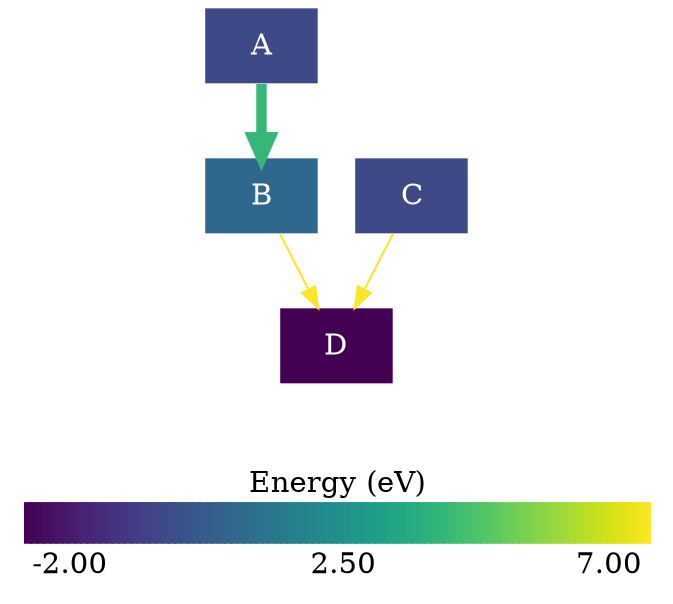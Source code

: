 strict digraph {

    graph [
        rankdir=TB,
        ranksep=0.5,
        nodesep=0.25
    ];
    
    node [
        shape=plaintext,
        style=filled
    ];
    
    edge [
        weight=2.
    ];


    "A" [
        label=<
        <TABLE BORDER="0" CELLBORDER="0" CELLSPACING="0" CELLPADDING="0">
          <TR>
            <TD><FONT COLOR="#ffffff">A</FONT></TD>
          </TR>
        </TABLE>
        >
        ,
        fillcolor="#3e4988"
    ];
    
    "B" [
        label=<
        <TABLE BORDER="0" CELLBORDER="0" CELLSPACING="0" CELLPADDING="0">
          <TR>
            <TD><FONT COLOR="#ffffff">B</FONT></TD>
          </TR>
        </TABLE>
        >
        ,
        fillcolor="#30678d"
    ];
    
    "C" [
        label=<
        <TABLE BORDER="0" CELLBORDER="0" CELLSPACING="0" CELLPADDING="0">
          <TR>
            <TD><FONT COLOR="#ffffff">C</FONT></TD>
          </TR>
        </TABLE>
        >
        ,
        fillcolor="#3e4988"
    ];
    
    "D" [
        label=<
        <TABLE BORDER="0" CELLBORDER="0" CELLSPACING="0" CELLPADDING="0">
          <TR>
            <TD><FONT COLOR="#ffffff">D</FONT></TD>
          </TR>
        </TABLE>
        >
        ,
        fillcolor="#430153"
    ];
    
    "Colorbar" [
        fillcolor="#ffffff",
        label=<<TABLE BORDER="0" CELLBORDER="0" CELLSPACING="-1">
            <TR>
                <TD COLSPAN="100">Energy (eV)</TD>
            </TR>
            <TR>
                <TD BGCOLOR="#430153:#440457" WIDTH="1" HEIGHT="20"></TD>
                <TD BGCOLOR="#440457:#45085b" WIDTH="1" HEIGHT="20"></TD>
                <TD BGCOLOR="#45085b:#460c5f" WIDTH="1" HEIGHT="20"></TD>
                <TD BGCOLOR="#460c5f:#460f62" WIDTH="1" HEIGHT="20"></TD>
                <TD BGCOLOR="#460f62:#471365" WIDTH="1" HEIGHT="20"></TD>
                <TD BGCOLOR="#471365:#471769" WIDTH="1" HEIGHT="20"></TD>
                <TD BGCOLOR="#471769:#481a6c" WIDTH="1" HEIGHT="20"></TD>
                <TD BGCOLOR="#481a6c:#481d6f" WIDTH="1" HEIGHT="20"></TD>
                <TD BGCOLOR="#481d6f:#482172" WIDTH="1" HEIGHT="20"></TD>
                <TD BGCOLOR="#482172:#472474" WIDTH="1" HEIGHT="20"></TD>
                <TD BGCOLOR="#472474:#472777" WIDTH="1" HEIGHT="20"></TD>
                <TD BGCOLOR="#472777:#472a79" WIDTH="1" HEIGHT="20"></TD>
                <TD BGCOLOR="#472a79:#462d7b" WIDTH="1" HEIGHT="20"></TD>
                <TD BGCOLOR="#462d7b:#46317d" WIDTH="1" HEIGHT="20"></TD>
                <TD BGCOLOR="#46317d:#45347f" WIDTH="1" HEIGHT="20"></TD>
                <TD BGCOLOR="#45347f:#443781" WIDTH="1" HEIGHT="20"></TD>
                <TD BGCOLOR="#443781:#433a83" WIDTH="1" HEIGHT="20"></TD>
                <TD BGCOLOR="#433a83:#423d84" WIDTH="1" HEIGHT="20"></TD>
                <TD BGCOLOR="#423d84:#414085" WIDTH="1" HEIGHT="20"></TD>
                <TD BGCOLOR="#414085:#404386" WIDTH="1" HEIGHT="20"></TD>
                <TD BGCOLOR="#404386:#3f4687" WIDTH="1" HEIGHT="20"></TD>
                <TD BGCOLOR="#3f4687:#3e4988" WIDTH="1" HEIGHT="20"></TD>
                <TD BGCOLOR="#3e4988:#3d4c89" WIDTH="1" HEIGHT="20"></TD>
                <TD BGCOLOR="#3d4c89:#3c4e8a" WIDTH="1" HEIGHT="20"></TD>
                <TD BGCOLOR="#3c4e8a:#3a518a" WIDTH="1" HEIGHT="20"></TD>
                <TD BGCOLOR="#3a518a:#39548b" WIDTH="1" HEIGHT="20"></TD>
                <TD BGCOLOR="#39548b:#38578b" WIDTH="1" HEIGHT="20"></TD>
                <TD BGCOLOR="#38578b:#37598c" WIDTH="1" HEIGHT="20"></TD>
                <TD BGCOLOR="#37598c:#355c8c" WIDTH="1" HEIGHT="20"></TD>
                <TD BGCOLOR="#355c8c:#345f8c" WIDTH="1" HEIGHT="20"></TD>
                <TD BGCOLOR="#345f8c:#33618d" WIDTH="1" HEIGHT="20"></TD>
                <TD BGCOLOR="#33618d:#32648d" WIDTH="1" HEIGHT="20"></TD>
                <TD BGCOLOR="#32648d:#31668d" WIDTH="1" HEIGHT="20"></TD>
                <TD BGCOLOR="#31668d:#30698d" WIDTH="1" HEIGHT="20"></TD>
                <TD BGCOLOR="#30698d:#2e6b8d" WIDTH="1" HEIGHT="20"></TD>
                <TD BGCOLOR="#2e6b8d:#2d6e8d" WIDTH="1" HEIGHT="20"></TD>
                <TD BGCOLOR="#2d6e8d:#2c708d" WIDTH="1" HEIGHT="20"></TD>
                <TD BGCOLOR="#2c708d:#2b738e" WIDTH="1" HEIGHT="20"></TD>
                <TD BGCOLOR="#2b738e:#2a758e" WIDTH="1" HEIGHT="20"></TD>
                <TD BGCOLOR="#2a758e:#29778e" WIDTH="1" HEIGHT="20"></TD>
                <TD BGCOLOR="#29778e:#297a8e" WIDTH="1" HEIGHT="20"></TD>
                <TD BGCOLOR="#297a8e:#287c8e" WIDTH="1" HEIGHT="20"></TD>
                <TD BGCOLOR="#287c8e:#277f8d" WIDTH="1" HEIGHT="20"></TD>
                <TD BGCOLOR="#277f8d:#26818d" WIDTH="1" HEIGHT="20"></TD>
                <TD BGCOLOR="#26818d:#25838d" WIDTH="1" HEIGHT="20"></TD>
                <TD BGCOLOR="#25838d:#24868d" WIDTH="1" HEIGHT="20"></TD>
                <TD BGCOLOR="#24868d:#23888d" WIDTH="1" HEIGHT="20"></TD>
                <TD BGCOLOR="#23888d:#228b8c" WIDTH="1" HEIGHT="20"></TD>
                <TD BGCOLOR="#228b8c:#218d8c" WIDTH="1" HEIGHT="20"></TD>
                <TD BGCOLOR="#218d8c:#218f8c" WIDTH="1" HEIGHT="20"></TD>
                <TD BGCOLOR="#218f8c:#20928b" WIDTH="1" HEIGHT="20"></TD>
                <TD BGCOLOR="#20928b:#1f948b" WIDTH="1" HEIGHT="20"></TD>
                <TD BGCOLOR="#1f948b:#1f978a" WIDTH="1" HEIGHT="20"></TD>
                <TD BGCOLOR="#1f978a:#1e9989" WIDTH="1" HEIGHT="20"></TD>
                <TD BGCOLOR="#1e9989:#1e9b89" WIDTH="1" HEIGHT="20"></TD>
                <TD BGCOLOR="#1e9b89:#1f9e88" WIDTH="1" HEIGHT="20"></TD>
                <TD BGCOLOR="#1f9e88:#1fa087" WIDTH="1" HEIGHT="20"></TD>
                <TD BGCOLOR="#1fa087:#20a286" WIDTH="1" HEIGHT="20"></TD>
                <TD BGCOLOR="#20a286:#21a585" WIDTH="1" HEIGHT="20"></TD>
                <TD BGCOLOR="#21a585:#22a783" WIDTH="1" HEIGHT="20"></TD>
                <TD BGCOLOR="#22a783:#24aa82" WIDTH="1" HEIGHT="20"></TD>
                <TD BGCOLOR="#24aa82:#26ac80" WIDTH="1" HEIGHT="20"></TD>
                <TD BGCOLOR="#26ac80:#29ae7f" WIDTH="1" HEIGHT="20"></TD>
                <TD BGCOLOR="#29ae7f:#2cb07d" WIDTH="1" HEIGHT="20"></TD>
                <TD BGCOLOR="#2cb07d:#2fb37b" WIDTH="1" HEIGHT="20"></TD>
                <TD BGCOLOR="#2fb37b:#32b579" WIDTH="1" HEIGHT="20"></TD>
                <TD BGCOLOR="#32b579:#36b777" WIDTH="1" HEIGHT="20"></TD>
                <TD BGCOLOR="#36b777:#3ab975" WIDTH="1" HEIGHT="20"></TD>
                <TD BGCOLOR="#3ab975:#3ebc73" WIDTH="1" HEIGHT="20"></TD>
                <TD BGCOLOR="#3ebc73:#43be70" WIDTH="1" HEIGHT="20"></TD>
                <TD BGCOLOR="#43be70:#47c06d" WIDTH="1" HEIGHT="20"></TD>
                <TD BGCOLOR="#47c06d:#4cc26b" WIDTH="1" HEIGHT="20"></TD>
                <TD BGCOLOR="#4cc26b:#51c468" WIDTH="1" HEIGHT="20"></TD>
                <TD BGCOLOR="#51c468:#57c665" WIDTH="1" HEIGHT="20"></TD>
                <TD BGCOLOR="#57c665:#5cc862" WIDTH="1" HEIGHT="20"></TD>
                <TD BGCOLOR="#5cc862:#61ca5f" WIDTH="1" HEIGHT="20"></TD>
                <TD BGCOLOR="#61ca5f:#67cc5b" WIDTH="1" HEIGHT="20"></TD>
                <TD BGCOLOR="#67cc5b:#6dcd58" WIDTH="1" HEIGHT="20"></TD>
                <TD BGCOLOR="#6dcd58:#73cf54" WIDTH="1" HEIGHT="20"></TD>
                <TD BGCOLOR="#73cf54:#79d150" WIDTH="1" HEIGHT="20"></TD>
                <TD BGCOLOR="#79d150:#7fd24d" WIDTH="1" HEIGHT="20"></TD>
                <TD BGCOLOR="#7fd24d:#86d449" WIDTH="1" HEIGHT="20"></TD>
                <TD BGCOLOR="#86d449:#8cd544" WIDTH="1" HEIGHT="20"></TD>
                <TD BGCOLOR="#8cd544:#93d740" WIDTH="1" HEIGHT="20"></TD>
                <TD BGCOLOR="#93d740:#99d83c" WIDTH="1" HEIGHT="20"></TD>
                <TD BGCOLOR="#99d83c:#a0d938" WIDTH="1" HEIGHT="20"></TD>
                <TD BGCOLOR="#a0d938:#a7db33" WIDTH="1" HEIGHT="20"></TD>
                <TD BGCOLOR="#a7db33:#addc2f" WIDTH="1" HEIGHT="20"></TD>
                <TD BGCOLOR="#addc2f:#b4dd2a" WIDTH="1" HEIGHT="20"></TD>
                <TD BGCOLOR="#b4dd2a:#bbde26" WIDTH="1" HEIGHT="20"></TD>
                <TD BGCOLOR="#bbde26:#c2df22" WIDTH="1" HEIGHT="20"></TD>
                <TD BGCOLOR="#c2df22:#c9e01e" WIDTH="1" HEIGHT="20"></TD>
                <TD BGCOLOR="#c9e01e:#cfe11b" WIDTH="1" HEIGHT="20"></TD>
                <TD BGCOLOR="#cfe11b:#d6e119" WIDTH="1" HEIGHT="20"></TD>
                <TD BGCOLOR="#d6e119:#dde218" WIDTH="1" HEIGHT="20"></TD>
                <TD BGCOLOR="#dde218:#e3e318" WIDTH="1" HEIGHT="20"></TD>
                <TD BGCOLOR="#e3e318:#eae419" WIDTH="1" HEIGHT="20"></TD>
                <TD BGCOLOR="#eae419:#f0e51c" WIDTH="1" HEIGHT="20"></TD>
                <TD BGCOLOR="#f0e51c:#f6e520" WIDTH="1" HEIGHT="20"></TD>
                <TD BGCOLOR="#f6e520:#fde624" WIDTH="1" HEIGHT="20"></TD>
            </TR>
            <TR>
                <TD COLSPAN="100%">
                    <TABLE BORDER="0" CELLBORDER="0" CELLSPACING="0" WIDTH="100%">
                        <TR>
                            <TD ALIGN="LEFT" WIDTH="33%">-2.00</TD>
                            <TD ALIGN="CENTER" WIDTH="34%">2.50</TD>
                            <TD ALIGN="RIGHT" WIDTH="33%">7.00</TD>
                        </TR>
                    </TABLE>
                </TD>
            </TR>
        </TABLE>>
    ];


    "A" -> "B"[
        color="#35b778",
        penwidth=5.0
    ];
    
    "B" -> "D"[
        color="#fde624",
        penwidth=1.0
    ];
    
    "C" -> "D"[
        color="#fde624",
        penwidth=1.0
    ];
    
    "D" -> "Colorbar"[
        style=invis
    ];
}